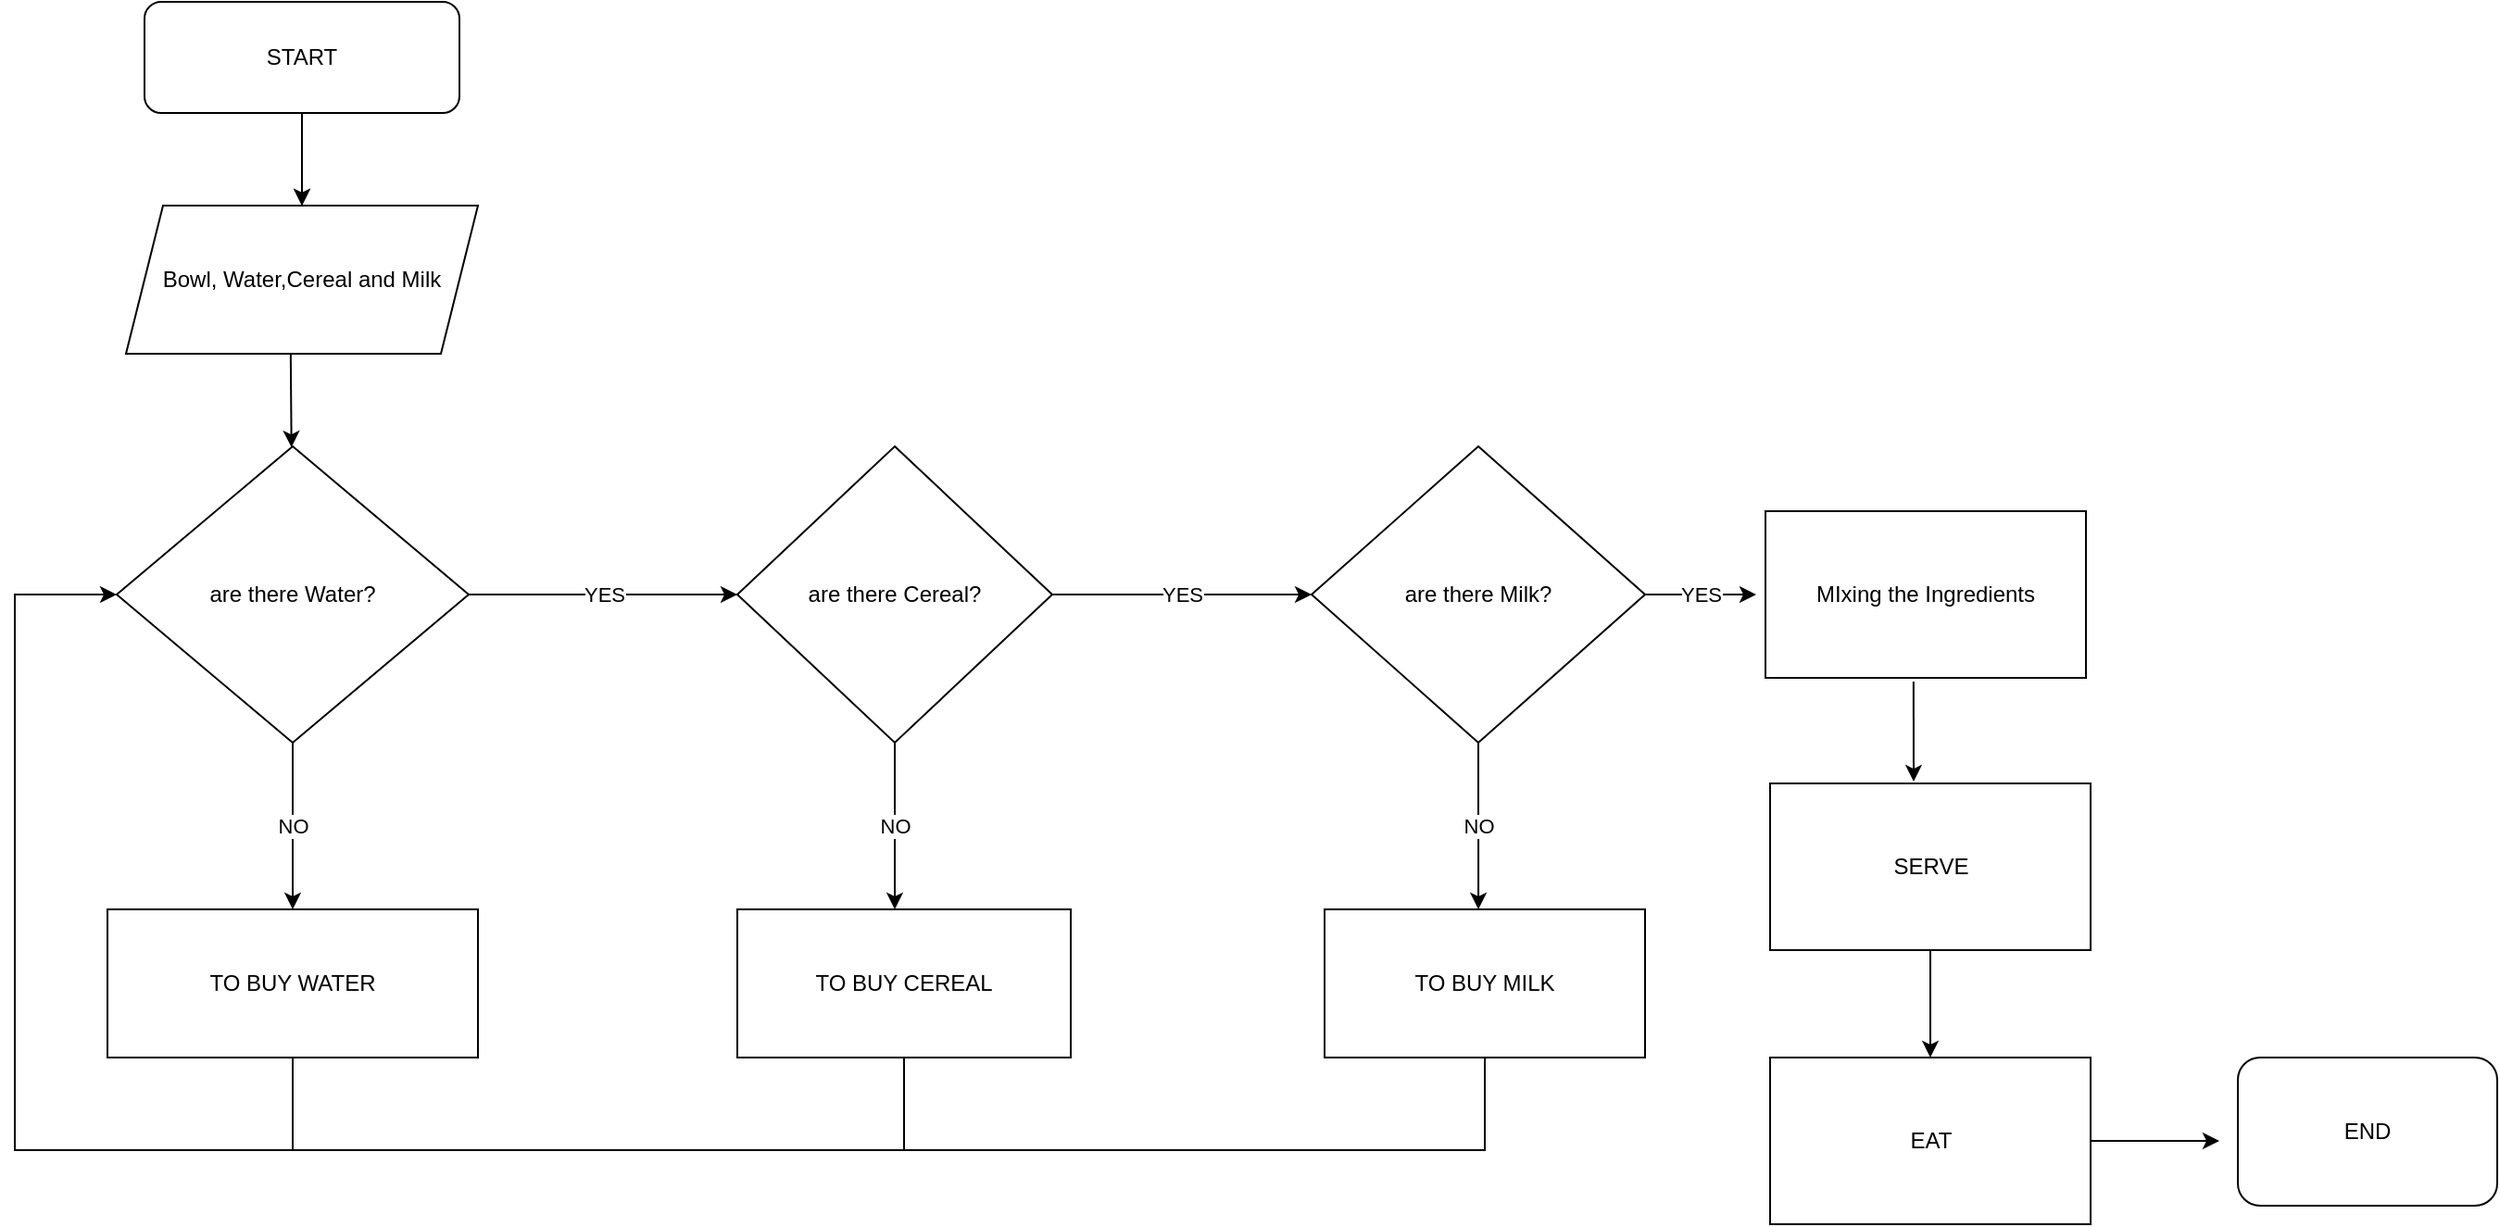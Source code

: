 <mxfile version="20.6.0" type="github">
  <diagram id="4drAjoyHFCW3cGQYs2EF" name="Página-1">
    <mxGraphModel dx="1108" dy="571" grid="1" gridSize="10" guides="1" tooltips="1" connect="1" arrows="1" fold="1" page="1" pageScale="1" pageWidth="827" pageHeight="1169" math="0" shadow="0">
      <root>
        <mxCell id="0" />
        <mxCell id="1" parent="0" />
        <mxCell id="Wdtr0f-WsstvAFW3iBQM-5" value="" style="edgeStyle=orthogonalEdgeStyle;rounded=0;orthogonalLoop=1;jettySize=auto;html=1;" edge="1" parent="1" source="Wdtr0f-WsstvAFW3iBQM-1" target="Wdtr0f-WsstvAFW3iBQM-2">
          <mxGeometry relative="1" as="geometry" />
        </mxCell>
        <mxCell id="Wdtr0f-WsstvAFW3iBQM-1" value="START" style="rounded=1;whiteSpace=wrap;html=1;" vertex="1" parent="1">
          <mxGeometry x="190" width="170" height="60" as="geometry" />
        </mxCell>
        <mxCell id="Wdtr0f-WsstvAFW3iBQM-2" value="Bowl, Water,Cereal and Milk" style="shape=parallelogram;perimeter=parallelogramPerimeter;whiteSpace=wrap;html=1;fixedSize=1;" vertex="1" parent="1">
          <mxGeometry x="180" y="110" width="190" height="80" as="geometry" />
        </mxCell>
        <mxCell id="Wdtr0f-WsstvAFW3iBQM-3" value="" style="endArrow=classic;html=1;rounded=0;entryX=0.5;entryY=0;entryDx=0;entryDy=0;" edge="1" parent="1" source="Wdtr0f-WsstvAFW3iBQM-1" target="Wdtr0f-WsstvAFW3iBQM-2">
          <mxGeometry width="50" height="50" relative="1" as="geometry">
            <mxPoint x="420" y="300" as="sourcePoint" />
            <mxPoint x="470" y="250" as="targetPoint" />
          </mxGeometry>
        </mxCell>
        <mxCell id="Wdtr0f-WsstvAFW3iBQM-4" value="are there Water?" style="rhombus;whiteSpace=wrap;html=1;" vertex="1" parent="1">
          <mxGeometry x="175" y="240" width="190" height="160" as="geometry" />
        </mxCell>
        <mxCell id="Wdtr0f-WsstvAFW3iBQM-8" value="YES&lt;br&gt;" style="endArrow=classic;html=1;rounded=0;exitX=1;exitY=0.5;exitDx=0;exitDy=0;" edge="1" parent="1" source="Wdtr0f-WsstvAFW3iBQM-4">
          <mxGeometry relative="1" as="geometry">
            <mxPoint x="370" y="320" as="sourcePoint" />
            <mxPoint x="510" y="320" as="targetPoint" />
          </mxGeometry>
        </mxCell>
        <mxCell id="Wdtr0f-WsstvAFW3iBQM-10" value="NO&lt;br&gt;" style="endArrow=classic;html=1;rounded=0;" edge="1" parent="1">
          <mxGeometry relative="1" as="geometry">
            <mxPoint x="270" y="400" as="sourcePoint" />
            <mxPoint x="270" y="490" as="targetPoint" />
          </mxGeometry>
        </mxCell>
        <mxCell id="Wdtr0f-WsstvAFW3iBQM-12" value="" style="endArrow=classic;html=1;rounded=0;exitX=0.468;exitY=1;exitDx=0;exitDy=0;exitPerimeter=0;" edge="1" parent="1" source="Wdtr0f-WsstvAFW3iBQM-2" target="Wdtr0f-WsstvAFW3iBQM-4">
          <mxGeometry width="50" height="50" relative="1" as="geometry">
            <mxPoint x="270" y="200" as="sourcePoint" />
            <mxPoint x="590" y="240" as="targetPoint" />
          </mxGeometry>
        </mxCell>
        <mxCell id="Wdtr0f-WsstvAFW3iBQM-13" value="TO BUY WATER" style="rounded=0;whiteSpace=wrap;html=1;" vertex="1" parent="1">
          <mxGeometry x="170" y="490" width="200" height="80" as="geometry" />
        </mxCell>
        <mxCell id="Wdtr0f-WsstvAFW3iBQM-14" value="are there Cereal?" style="rhombus;whiteSpace=wrap;html=1;" vertex="1" parent="1">
          <mxGeometry x="510" y="240" width="170" height="160" as="geometry" />
        </mxCell>
        <mxCell id="Wdtr0f-WsstvAFW3iBQM-15" value="NO&lt;br&gt;" style="endArrow=classic;html=1;rounded=0;exitX=0.5;exitY=1;exitDx=0;exitDy=0;" edge="1" parent="1" source="Wdtr0f-WsstvAFW3iBQM-14">
          <mxGeometry relative="1" as="geometry">
            <mxPoint x="530" y="450" as="sourcePoint" />
            <mxPoint x="595" y="490" as="targetPoint" />
          </mxGeometry>
        </mxCell>
        <mxCell id="Wdtr0f-WsstvAFW3iBQM-16" value="TO BUY CEREAL" style="rounded=0;whiteSpace=wrap;html=1;" vertex="1" parent="1">
          <mxGeometry x="510" y="490" width="180" height="80" as="geometry" />
        </mxCell>
        <mxCell id="Wdtr0f-WsstvAFW3iBQM-19" value="YES&lt;br&gt;" style="endArrow=classic;html=1;rounded=0;exitX=1;exitY=0.5;exitDx=0;exitDy=0;" edge="1" parent="1" source="Wdtr0f-WsstvAFW3iBQM-14">
          <mxGeometry relative="1" as="geometry">
            <mxPoint x="750" y="319.5" as="sourcePoint" />
            <mxPoint x="820" y="320" as="targetPoint" />
          </mxGeometry>
        </mxCell>
        <mxCell id="Wdtr0f-WsstvAFW3iBQM-21" value="are there Milk?" style="rhombus;whiteSpace=wrap;html=1;" vertex="1" parent="1">
          <mxGeometry x="820" y="240" width="180" height="160" as="geometry" />
        </mxCell>
        <mxCell id="Wdtr0f-WsstvAFW3iBQM-22" value="NO&lt;br&gt;" style="endArrow=classic;html=1;rounded=0;exitX=0.5;exitY=1;exitDx=0;exitDy=0;entryX=0.48;entryY=0;entryDx=0;entryDy=0;entryPerimeter=0;" edge="1" parent="1" source="Wdtr0f-WsstvAFW3iBQM-21" target="Wdtr0f-WsstvAFW3iBQM-23">
          <mxGeometry relative="1" as="geometry">
            <mxPoint x="605" y="410" as="sourcePoint" />
            <mxPoint x="910" y="500" as="targetPoint" />
          </mxGeometry>
        </mxCell>
        <mxCell id="Wdtr0f-WsstvAFW3iBQM-40" style="edgeStyle=orthogonalEdgeStyle;rounded=0;orthogonalLoop=1;jettySize=auto;html=1;exitX=0.5;exitY=1;exitDx=0;exitDy=0;entryX=0;entryY=0.5;entryDx=0;entryDy=0;" edge="1" parent="1" source="Wdtr0f-WsstvAFW3iBQM-23" target="Wdtr0f-WsstvAFW3iBQM-4">
          <mxGeometry relative="1" as="geometry">
            <Array as="points">
              <mxPoint x="914" y="620" />
              <mxPoint x="120" y="620" />
              <mxPoint x="120" y="320" />
            </Array>
          </mxGeometry>
        </mxCell>
        <mxCell id="Wdtr0f-WsstvAFW3iBQM-23" value="TO BUY MILK" style="rounded=0;whiteSpace=wrap;html=1;" vertex="1" parent="1">
          <mxGeometry x="827" y="490" width="173" height="80" as="geometry" />
        </mxCell>
        <mxCell id="Wdtr0f-WsstvAFW3iBQM-24" value="MIxing the Ingredients" style="rounded=0;whiteSpace=wrap;html=1;" vertex="1" parent="1">
          <mxGeometry x="1065" y="275" width="173" height="90" as="geometry" />
        </mxCell>
        <mxCell id="Wdtr0f-WsstvAFW3iBQM-27" value="SERVE" style="rounded=0;whiteSpace=wrap;html=1;" vertex="1" parent="1">
          <mxGeometry x="1067.5" y="422" width="173" height="90" as="geometry" />
        </mxCell>
        <mxCell id="Wdtr0f-WsstvAFW3iBQM-28" value="YES&lt;br&gt;" style="endArrow=classic;html=1;rounded=0;" edge="1" parent="1">
          <mxGeometry relative="1" as="geometry">
            <mxPoint x="1000" y="320" as="sourcePoint" />
            <mxPoint x="1060" y="320" as="targetPoint" />
          </mxGeometry>
        </mxCell>
        <mxCell id="Wdtr0f-WsstvAFW3iBQM-30" value="" style="endArrow=classic;html=1;rounded=0;entryX=0.448;entryY=-0.011;entryDx=0;entryDy=0;exitX=0.462;exitY=1.022;exitDx=0;exitDy=0;entryPerimeter=0;exitPerimeter=0;" edge="1" parent="1" source="Wdtr0f-WsstvAFW3iBQM-24" target="Wdtr0f-WsstvAFW3iBQM-27">
          <mxGeometry width="50" height="50" relative="1" as="geometry">
            <mxPoint x="1238" y="325" as="sourcePoint" />
            <mxPoint x="1288" y="275" as="targetPoint" />
          </mxGeometry>
        </mxCell>
        <mxCell id="Wdtr0f-WsstvAFW3iBQM-31" value="EAT" style="rounded=0;whiteSpace=wrap;html=1;" vertex="1" parent="1">
          <mxGeometry x="1067.5" y="570" width="173" height="90" as="geometry" />
        </mxCell>
        <mxCell id="Wdtr0f-WsstvAFW3iBQM-32" value="" style="endArrow=classic;html=1;rounded=0;exitX=0.5;exitY=1;exitDx=0;exitDy=0;entryX=0.5;entryY=0;entryDx=0;entryDy=0;" edge="1" parent="1" source="Wdtr0f-WsstvAFW3iBQM-27" target="Wdtr0f-WsstvAFW3iBQM-31">
          <mxGeometry width="50" height="50" relative="1" as="geometry">
            <mxPoint x="1250" y="420" as="sourcePoint" />
            <mxPoint x="1300" y="370" as="targetPoint" />
          </mxGeometry>
        </mxCell>
        <mxCell id="Wdtr0f-WsstvAFW3iBQM-34" value="" style="endArrow=classic;html=1;rounded=0;exitX=1;exitY=0.5;exitDx=0;exitDy=0;" edge="1" parent="1" source="Wdtr0f-WsstvAFW3iBQM-31">
          <mxGeometry width="50" height="50" relative="1" as="geometry">
            <mxPoint x="1400" y="490" as="sourcePoint" />
            <mxPoint x="1310" y="615" as="targetPoint" />
          </mxGeometry>
        </mxCell>
        <mxCell id="Wdtr0f-WsstvAFW3iBQM-42" value="" style="endArrow=none;html=1;rounded=0;entryX=0.5;entryY=1;entryDx=0;entryDy=0;" edge="1" parent="1" target="Wdtr0f-WsstvAFW3iBQM-13">
          <mxGeometry width="50" height="50" relative="1" as="geometry">
            <mxPoint x="270" y="620" as="sourcePoint" />
            <mxPoint x="300" y="570" as="targetPoint" />
          </mxGeometry>
        </mxCell>
        <mxCell id="Wdtr0f-WsstvAFW3iBQM-43" value="" style="endArrow=none;html=1;rounded=0;" edge="1" parent="1">
          <mxGeometry width="50" height="50" relative="1" as="geometry">
            <mxPoint x="600" y="620" as="sourcePoint" />
            <mxPoint x="600" y="570" as="targetPoint" />
          </mxGeometry>
        </mxCell>
        <mxCell id="Wdtr0f-WsstvAFW3iBQM-44" value="END" style="rounded=1;whiteSpace=wrap;html=1;" vertex="1" parent="1">
          <mxGeometry x="1320" y="570" width="140" height="80" as="geometry" />
        </mxCell>
      </root>
    </mxGraphModel>
  </diagram>
</mxfile>
